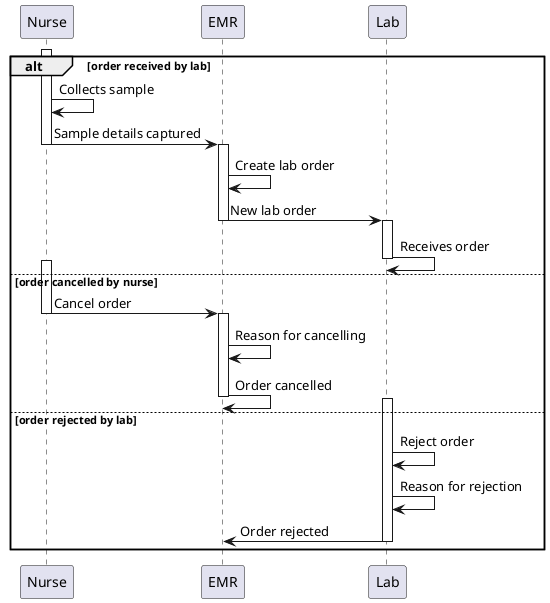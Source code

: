 @startuml LabOrders

alt order received by lab

    activate Nurse
    Nurse -> Nurse: Collects sample
    Nurse -> EMR: Sample details captured
    deactivate Nurse

    activate EMR
    EMR -> EMR: Create lab order
    EMR -> Lab: New lab order
    deactivate EMR

    activate Lab
    Lab -> Lab: Receives order
    deactivate Lab
else order cancelled by nurse

    activate Nurse
    Nurse -> EMR: Cancel order
    deactivate Nurse
    
    activate EMR
    EMR -> EMR: Reason for cancelling
    EMR -> EMR: Order cancelled
    deactivate EMR

else order rejected by lab

    activate Lab
    Lab -> Lab: Reject order
    Lab -> Lab: Reason for rejection
    Lab -> EMR: Order rejected
    deactivate Lab
end

@enduml